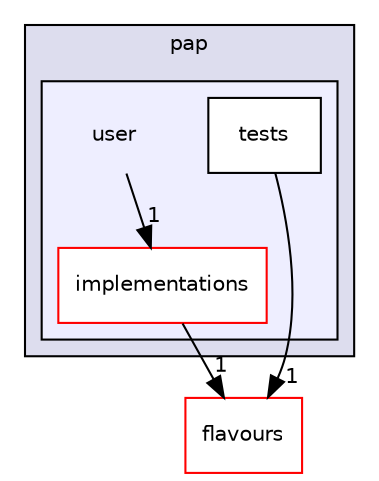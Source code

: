 digraph "policy/pap/user" {
  compound=true
  node [ fontsize="10", fontname="Helvetica"];
  edge [ labelfontsize="10", labelfontname="Helvetica"];
  subgraph clusterdir_7dd55868d3a32549fc22ba06774a2c51 {
    graph [ bgcolor="#ddddee", pencolor="black", label="pap" fontname="Helvetica", fontsize="10", URL="dir_7dd55868d3a32549fc22ba06774a2c51.html"]
  subgraph clusterdir_8817023b5ed0777935b8c79fa907433a {
    graph [ bgcolor="#eeeeff", pencolor="black", label="" URL="dir_8817023b5ed0777935b8c79fa907433a.html"];
    dir_8817023b5ed0777935b8c79fa907433a [shape=plaintext label="user"];
    dir_61ae4258d1b887316e199016c8bdb0f2 [shape=box label="implementations" color="red" fillcolor="white" style="filled" URL="dir_61ae4258d1b887316e199016c8bdb0f2.html"];
    dir_ffb9f5a5ec8e9f64a80aa663e76d0653 [shape=box label="tests" color="black" fillcolor="white" style="filled" URL="dir_ffb9f5a5ec8e9f64a80aa663e76d0653.html"];
  }
  }
  dir_00f9acfe637aef9d827230e0105c5364 [shape=box label="flavours" fillcolor="white" style="filled" color="red" URL="dir_00f9acfe637aef9d827230e0105c5364.html"];
  dir_61ae4258d1b887316e199016c8bdb0f2->dir_00f9acfe637aef9d827230e0105c5364 [headlabel="1", labeldistance=1.5 headhref="dir_000014_000007.html"];
  dir_ffb9f5a5ec8e9f64a80aa663e76d0653->dir_00f9acfe637aef9d827230e0105c5364 [headlabel="1", labeldistance=1.5 headhref="dir_000016_000007.html"];
  dir_8817023b5ed0777935b8c79fa907433a->dir_61ae4258d1b887316e199016c8bdb0f2 [headlabel="1", labeldistance=1.5 headhref="dir_000013_000014.html"];
}
